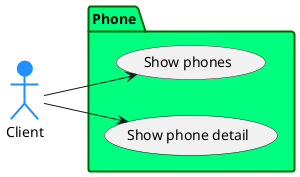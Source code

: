 @startuml
left to right direction
actor Client as client #dodgerblue;line:dodgerblue;line.bold;text:black

package Phone #springgreen;line:darkgreen;line.bold;text:black {
  usecase "Show phones" as showPhones
  usecase "Show phone detail" as showPhone
}

client --> showPhones
client --> showPhone
@enduml
